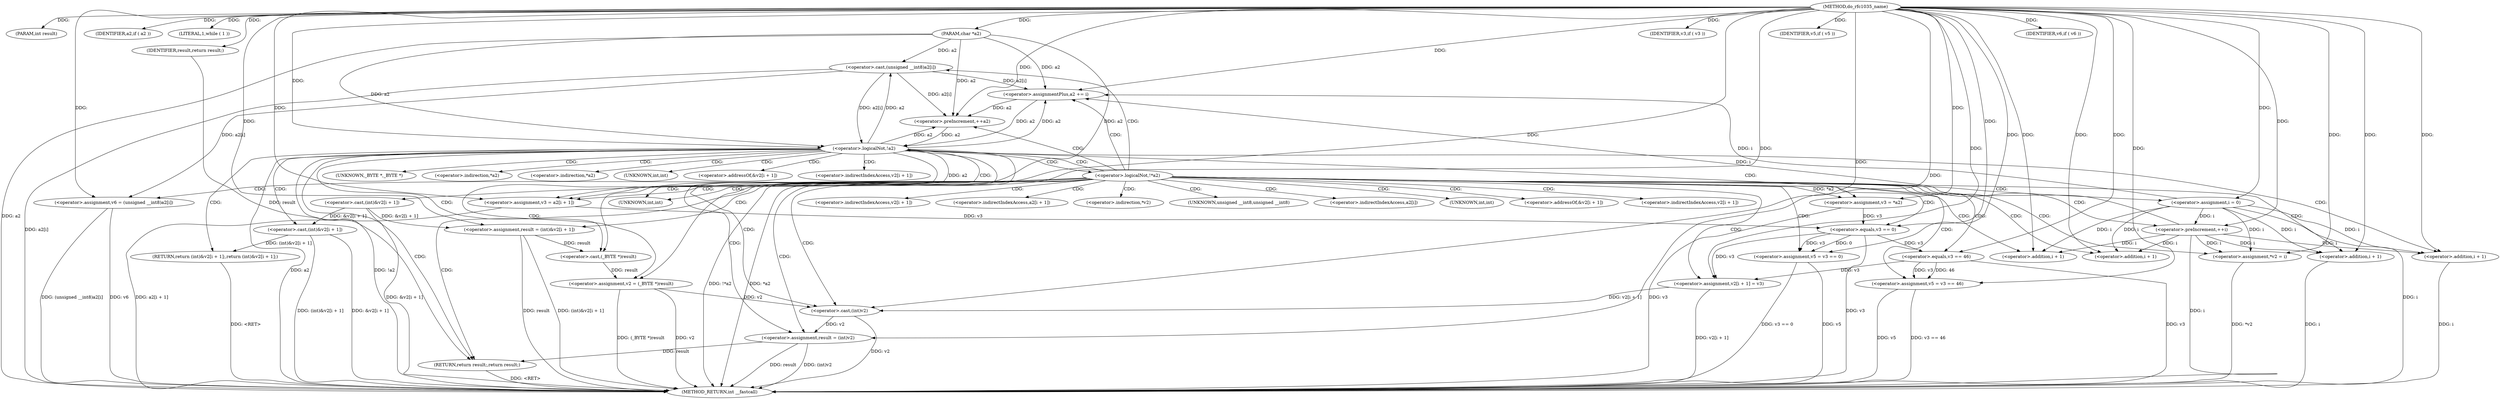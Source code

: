 digraph do_rfc1035_name {  
"1000106" [label = "(METHOD,do_rfc1035_name)" ]
"1000218" [label = "(METHOD_RETURN,int __fastcall)" ]
"1000107" [label = "(PARAM,int result)" ]
"1000108" [label = "(PARAM,char *a2)" ]
"1000116" [label = "(IDENTIFIER,a2,if ( a2 ))" ]
"1000119" [label = "(LITERAL,1,while ( 1 ))" ]
"1000121" [label = "(<operator>.assignment,v2 = (_BYTE *)result)" ]
"1000123" [label = "(<operator>.cast,(_BYTE *)result)" ]
"1000126" [label = "(<operator>.assignment,v3 = *a2)" ]
"1000131" [label = "(<operator>.logicalNot,!*a2)" ]
"1000136" [label = "(<operator>.assignment,i = 0)" ]
"1000139" [label = "(<operator>.preIncrement,++i)" ]
"1000142" [label = "(<operator>.assignment,v5 = v3 == 0)" ]
"1000144" [label = "(<operator>.equals,v3 == 0)" ]
"1000148" [label = "(IDENTIFIER,v3,if ( v3 ))" ]
"1000149" [label = "(<operator>.assignment,v5 = v3 == 46)" ]
"1000151" [label = "(<operator>.equals,v3 == 46)" ]
"1000155" [label = "(IDENTIFIER,v5,if ( v5 ))" ]
"1000157" [label = "(<operator>.assignment,v2[i + 1] = v3)" ]
"1000160" [label = "(<operator>.addition,i + 1)" ]
"1000164" [label = "(<operator>.assignment,v3 = a2[i + 1])" ]
"1000168" [label = "(<operator>.addition,i + 1)" ]
"1000171" [label = "(<operator>.assignment,*v2 = i)" ]
"1000175" [label = "(<operator>.assignment,v6 = (unsigned __int8)a2[i])" ]
"1000177" [label = "(<operator>.cast,(unsigned __int8)a2[i])" ]
"1000182" [label = "(<operator>.assignmentPlus,a2 += i)" ]
"1000186" [label = "(IDENTIFIER,v6,if ( v6 ))" ]
"1000187" [label = "(<operator>.preIncrement,++a2)" ]
"1000189" [label = "(<operator>.assignment,result = (int)&v2[i + 1])" ]
"1000191" [label = "(<operator>.cast,(int)&v2[i + 1])" ]
"1000196" [label = "(<operator>.addition,i + 1)" ]
"1000200" [label = "(<operator>.logicalNot,!a2)" ]
"1000202" [label = "(RETURN,return (int)&v2[i + 1];,return (int)&v2[i + 1];)" ]
"1000203" [label = "(<operator>.cast,(int)&v2[i + 1])" ]
"1000208" [label = "(<operator>.addition,i + 1)" ]
"1000211" [label = "(<operator>.assignment,result = (int)v2)" ]
"1000213" [label = "(<operator>.cast,(int)v2)" ]
"1000216" [label = "(RETURN,return result;,return result;)" ]
"1000217" [label = "(IDENTIFIER,result,return result;)" ]
"1000124" [label = "(UNKNOWN,_BYTE *,_BYTE *)" ]
"1000128" [label = "(<operator>.indirection,*a2)" ]
"1000132" [label = "(<operator>.indirection,*a2)" ]
"1000158" [label = "(<operator>.indirectIndexAccess,v2[i + 1])" ]
"1000166" [label = "(<operator>.indirectIndexAccess,a2[i + 1])" ]
"1000172" [label = "(<operator>.indirection,*v2)" ]
"1000178" [label = "(UNKNOWN,unsigned __int8,unsigned __int8)" ]
"1000179" [label = "(<operator>.indirectIndexAccess,a2[i])" ]
"1000192" [label = "(UNKNOWN,int,int)" ]
"1000193" [label = "(<operator>.addressOf,&v2[i + 1])" ]
"1000194" [label = "(<operator>.indirectIndexAccess,v2[i + 1])" ]
"1000204" [label = "(UNKNOWN,int,int)" ]
"1000205" [label = "(<operator>.addressOf,&v2[i + 1])" ]
"1000206" [label = "(<operator>.indirectIndexAccess,v2[i + 1])" ]
"1000214" [label = "(UNKNOWN,int,int)" ]
  "1000216" -> "1000218"  [ label = "DDG: <RET>"] 
  "1000202" -> "1000218"  [ label = "DDG: <RET>"] 
  "1000136" -> "1000218"  [ label = "DDG: i"] 
  "1000200" -> "1000218"  [ label = "DDG: a2"] 
  "1000121" -> "1000218"  [ label = "DDG: (_BYTE *)result"] 
  "1000211" -> "1000218"  [ label = "DDG: result"] 
  "1000142" -> "1000218"  [ label = "DDG: v3 == 0"] 
  "1000142" -> "1000218"  [ label = "DDG: v5"] 
  "1000203" -> "1000218"  [ label = "DDG: &v2[i + 1]"] 
  "1000200" -> "1000218"  [ label = "DDG: !a2"] 
  "1000189" -> "1000218"  [ label = "DDG: (int)&v2[i + 1]"] 
  "1000126" -> "1000218"  [ label = "DDG: v3"] 
  "1000203" -> "1000218"  [ label = "DDG: (int)&v2[i + 1]"] 
  "1000164" -> "1000218"  [ label = "DDG: a2[i + 1]"] 
  "1000121" -> "1000218"  [ label = "DDG: v2"] 
  "1000211" -> "1000218"  [ label = "DDG: (int)v2"] 
  "1000151" -> "1000218"  [ label = "DDG: v3"] 
  "1000149" -> "1000218"  [ label = "DDG: v5"] 
  "1000157" -> "1000218"  [ label = "DDG: v2[i + 1]"] 
  "1000189" -> "1000218"  [ label = "DDG: result"] 
  "1000213" -> "1000218"  [ label = "DDG: v2"] 
  "1000191" -> "1000218"  [ label = "DDG: &v2[i + 1]"] 
  "1000131" -> "1000218"  [ label = "DDG: !*a2"] 
  "1000208" -> "1000218"  [ label = "DDG: i"] 
  "1000175" -> "1000218"  [ label = "DDG: (unsigned __int8)a2[i]"] 
  "1000175" -> "1000218"  [ label = "DDG: v6"] 
  "1000177" -> "1000218"  [ label = "DDG: a2[i]"] 
  "1000139" -> "1000218"  [ label = "DDG: i"] 
  "1000144" -> "1000218"  [ label = "DDG: v3"] 
  "1000171" -> "1000218"  [ label = "DDG: *v2"] 
  "1000196" -> "1000218"  [ label = "DDG: i"] 
  "1000108" -> "1000218"  [ label = "DDG: a2"] 
  "1000149" -> "1000218"  [ label = "DDG: v3 == 46"] 
  "1000131" -> "1000218"  [ label = "DDG: *a2"] 
  "1000106" -> "1000107"  [ label = "DDG: "] 
  "1000106" -> "1000108"  [ label = "DDG: "] 
  "1000106" -> "1000116"  [ label = "DDG: "] 
  "1000106" -> "1000119"  [ label = "DDG: "] 
  "1000123" -> "1000121"  [ label = "DDG: result"] 
  "1000106" -> "1000121"  [ label = "DDG: "] 
  "1000189" -> "1000123"  [ label = "DDG: result"] 
  "1000106" -> "1000123"  [ label = "DDG: "] 
  "1000131" -> "1000126"  [ label = "DDG: *a2"] 
  "1000106" -> "1000126"  [ label = "DDG: "] 
  "1000106" -> "1000136"  [ label = "DDG: "] 
  "1000106" -> "1000139"  [ label = "DDG: "] 
  "1000136" -> "1000139"  [ label = "DDG: i"] 
  "1000144" -> "1000142"  [ label = "DDG: v3"] 
  "1000144" -> "1000142"  [ label = "DDG: 0"] 
  "1000106" -> "1000142"  [ label = "DDG: "] 
  "1000126" -> "1000144"  [ label = "DDG: v3"] 
  "1000164" -> "1000144"  [ label = "DDG: v3"] 
  "1000106" -> "1000144"  [ label = "DDG: "] 
  "1000106" -> "1000148"  [ label = "DDG: "] 
  "1000151" -> "1000149"  [ label = "DDG: v3"] 
  "1000151" -> "1000149"  [ label = "DDG: 46"] 
  "1000106" -> "1000149"  [ label = "DDG: "] 
  "1000144" -> "1000151"  [ label = "DDG: v3"] 
  "1000106" -> "1000151"  [ label = "DDG: "] 
  "1000106" -> "1000155"  [ label = "DDG: "] 
  "1000151" -> "1000157"  [ label = "DDG: v3"] 
  "1000144" -> "1000157"  [ label = "DDG: v3"] 
  "1000106" -> "1000157"  [ label = "DDG: "] 
  "1000136" -> "1000160"  [ label = "DDG: i"] 
  "1000139" -> "1000160"  [ label = "DDG: i"] 
  "1000106" -> "1000160"  [ label = "DDG: "] 
  "1000200" -> "1000164"  [ label = "DDG: a2"] 
  "1000108" -> "1000164"  [ label = "DDG: a2"] 
  "1000106" -> "1000164"  [ label = "DDG: "] 
  "1000106" -> "1000168"  [ label = "DDG: "] 
  "1000136" -> "1000168"  [ label = "DDG: i"] 
  "1000139" -> "1000168"  [ label = "DDG: i"] 
  "1000136" -> "1000171"  [ label = "DDG: i"] 
  "1000139" -> "1000171"  [ label = "DDG: i"] 
  "1000106" -> "1000171"  [ label = "DDG: "] 
  "1000177" -> "1000175"  [ label = "DDG: a2[i]"] 
  "1000106" -> "1000175"  [ label = "DDG: "] 
  "1000200" -> "1000177"  [ label = "DDG: a2"] 
  "1000108" -> "1000177"  [ label = "DDG: a2"] 
  "1000106" -> "1000182"  [ label = "DDG: "] 
  "1000136" -> "1000182"  [ label = "DDG: i"] 
  "1000139" -> "1000182"  [ label = "DDG: i"] 
  "1000200" -> "1000182"  [ label = "DDG: a2"] 
  "1000177" -> "1000182"  [ label = "DDG: a2[i]"] 
  "1000108" -> "1000182"  [ label = "DDG: a2"] 
  "1000106" -> "1000186"  [ label = "DDG: "] 
  "1000182" -> "1000187"  [ label = "DDG: a2"] 
  "1000177" -> "1000187"  [ label = "DDG: a2[i]"] 
  "1000108" -> "1000187"  [ label = "DDG: a2"] 
  "1000106" -> "1000187"  [ label = "DDG: "] 
  "1000200" -> "1000187"  [ label = "DDG: a2"] 
  "1000191" -> "1000189"  [ label = "DDG: &v2[i + 1]"] 
  "1000106" -> "1000189"  [ label = "DDG: "] 
  "1000106" -> "1000196"  [ label = "DDG: "] 
  "1000136" -> "1000196"  [ label = "DDG: i"] 
  "1000139" -> "1000196"  [ label = "DDG: i"] 
  "1000182" -> "1000200"  [ label = "DDG: a2"] 
  "1000187" -> "1000200"  [ label = "DDG: a2"] 
  "1000177" -> "1000200"  [ label = "DDG: a2[i]"] 
  "1000108" -> "1000200"  [ label = "DDG: a2"] 
  "1000106" -> "1000200"  [ label = "DDG: "] 
  "1000203" -> "1000202"  [ label = "DDG: (int)&v2[i + 1]"] 
  "1000191" -> "1000203"  [ label = "DDG: &v2[i + 1]"] 
  "1000106" -> "1000208"  [ label = "DDG: "] 
  "1000136" -> "1000208"  [ label = "DDG: i"] 
  "1000139" -> "1000208"  [ label = "DDG: i"] 
  "1000213" -> "1000211"  [ label = "DDG: v2"] 
  "1000106" -> "1000211"  [ label = "DDG: "] 
  "1000121" -> "1000213"  [ label = "DDG: v2"] 
  "1000157" -> "1000213"  [ label = "DDG: v2[i + 1]"] 
  "1000106" -> "1000213"  [ label = "DDG: "] 
  "1000217" -> "1000216"  [ label = "DDG: result"] 
  "1000211" -> "1000216"  [ label = "DDG: result"] 
  "1000106" -> "1000217"  [ label = "DDG: "] 
  "1000131" -> "1000216"  [ label = "CDG: "] 
  "1000131" -> "1000214"  [ label = "CDG: "] 
  "1000131" -> "1000213"  [ label = "CDG: "] 
  "1000131" -> "1000211"  [ label = "CDG: "] 
  "1000131" -> "1000144"  [ label = "CDG: "] 
  "1000131" -> "1000142"  [ label = "CDG: "] 
  "1000131" -> "1000136"  [ label = "CDG: "] 
  "1000131" -> "1000175"  [ label = "CDG: "] 
  "1000131" -> "1000172"  [ label = "CDG: "] 
  "1000131" -> "1000171"  [ label = "CDG: "] 
  "1000131" -> "1000192"  [ label = "CDG: "] 
  "1000131" -> "1000191"  [ label = "CDG: "] 
  "1000131" -> "1000189"  [ label = "CDG: "] 
  "1000131" -> "1000182"  [ label = "CDG: "] 
  "1000131" -> "1000179"  [ label = "CDG: "] 
  "1000131" -> "1000178"  [ label = "CDG: "] 
  "1000131" -> "1000177"  [ label = "CDG: "] 
  "1000131" -> "1000200"  [ label = "CDG: "] 
  "1000131" -> "1000196"  [ label = "CDG: "] 
  "1000131" -> "1000194"  [ label = "CDG: "] 
  "1000131" -> "1000193"  [ label = "CDG: "] 
  "1000131" -> "1000187"  [ label = "CDG: "] 
  "1000131" -> "1000168"  [ label = "CDG: "] 
  "1000131" -> "1000166"  [ label = "CDG: "] 
  "1000131" -> "1000164"  [ label = "CDG: "] 
  "1000131" -> "1000139"  [ label = "CDG: "] 
  "1000131" -> "1000160"  [ label = "CDG: "] 
  "1000131" -> "1000158"  [ label = "CDG: "] 
  "1000131" -> "1000157"  [ label = "CDG: "] 
  "1000131" -> "1000151"  [ label = "CDG: "] 
  "1000131" -> "1000149"  [ label = "CDG: "] 
  "1000200" -> "1000208"  [ label = "CDG: "] 
  "1000200" -> "1000206"  [ label = "CDG: "] 
  "1000200" -> "1000205"  [ label = "CDG: "] 
  "1000200" -> "1000204"  [ label = "CDG: "] 
  "1000200" -> "1000203"  [ label = "CDG: "] 
  "1000200" -> "1000202"  [ label = "CDG: "] 
  "1000200" -> "1000216"  [ label = "CDG: "] 
  "1000200" -> "1000214"  [ label = "CDG: "] 
  "1000200" -> "1000213"  [ label = "CDG: "] 
  "1000200" -> "1000211"  [ label = "CDG: "] 
  "1000200" -> "1000128"  [ label = "CDG: "] 
  "1000200" -> "1000126"  [ label = "CDG: "] 
  "1000200" -> "1000124"  [ label = "CDG: "] 
  "1000200" -> "1000123"  [ label = "CDG: "] 
  "1000200" -> "1000121"  [ label = "CDG: "] 
  "1000200" -> "1000132"  [ label = "CDG: "] 
  "1000200" -> "1000131"  [ label = "CDG: "] 
}
